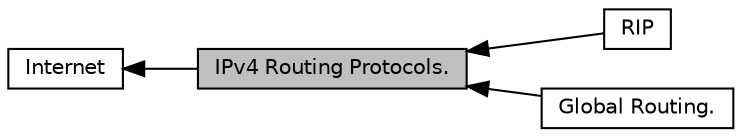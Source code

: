 digraph "IPv4 Routing Protocols."
{
  edge [fontname="Helvetica",fontsize="10",labelfontname="Helvetica",labelfontsize="10"];
  node [fontname="Helvetica",fontsize="10",shape=record];
  rankdir=LR;
  Node0 [label="IPv4 Routing Protocols.",height=0.2,width=0.4,color="black", fillcolor="grey75", style="filled", fontcolor="black"];
  Node3 [label="RIP",height=0.2,width=0.4,color="black", fillcolor="white", style="filled",URL="$d9/d79/group__rip.html"];
  Node2 [label="Global Routing.",height=0.2,width=0.4,color="black", fillcolor="white", style="filled",URL="$da/d40/group__globalrouting.html"];
  Node1 [label="Internet",height=0.2,width=0.4,color="black", fillcolor="white", style="filled",URL="$d2/d8e/group__internet.html"];
  Node1->Node0 [shape=plaintext, dir="back", style="solid"];
  Node0->Node2 [shape=plaintext, dir="back", style="solid"];
  Node0->Node3 [shape=plaintext, dir="back", style="solid"];
}
